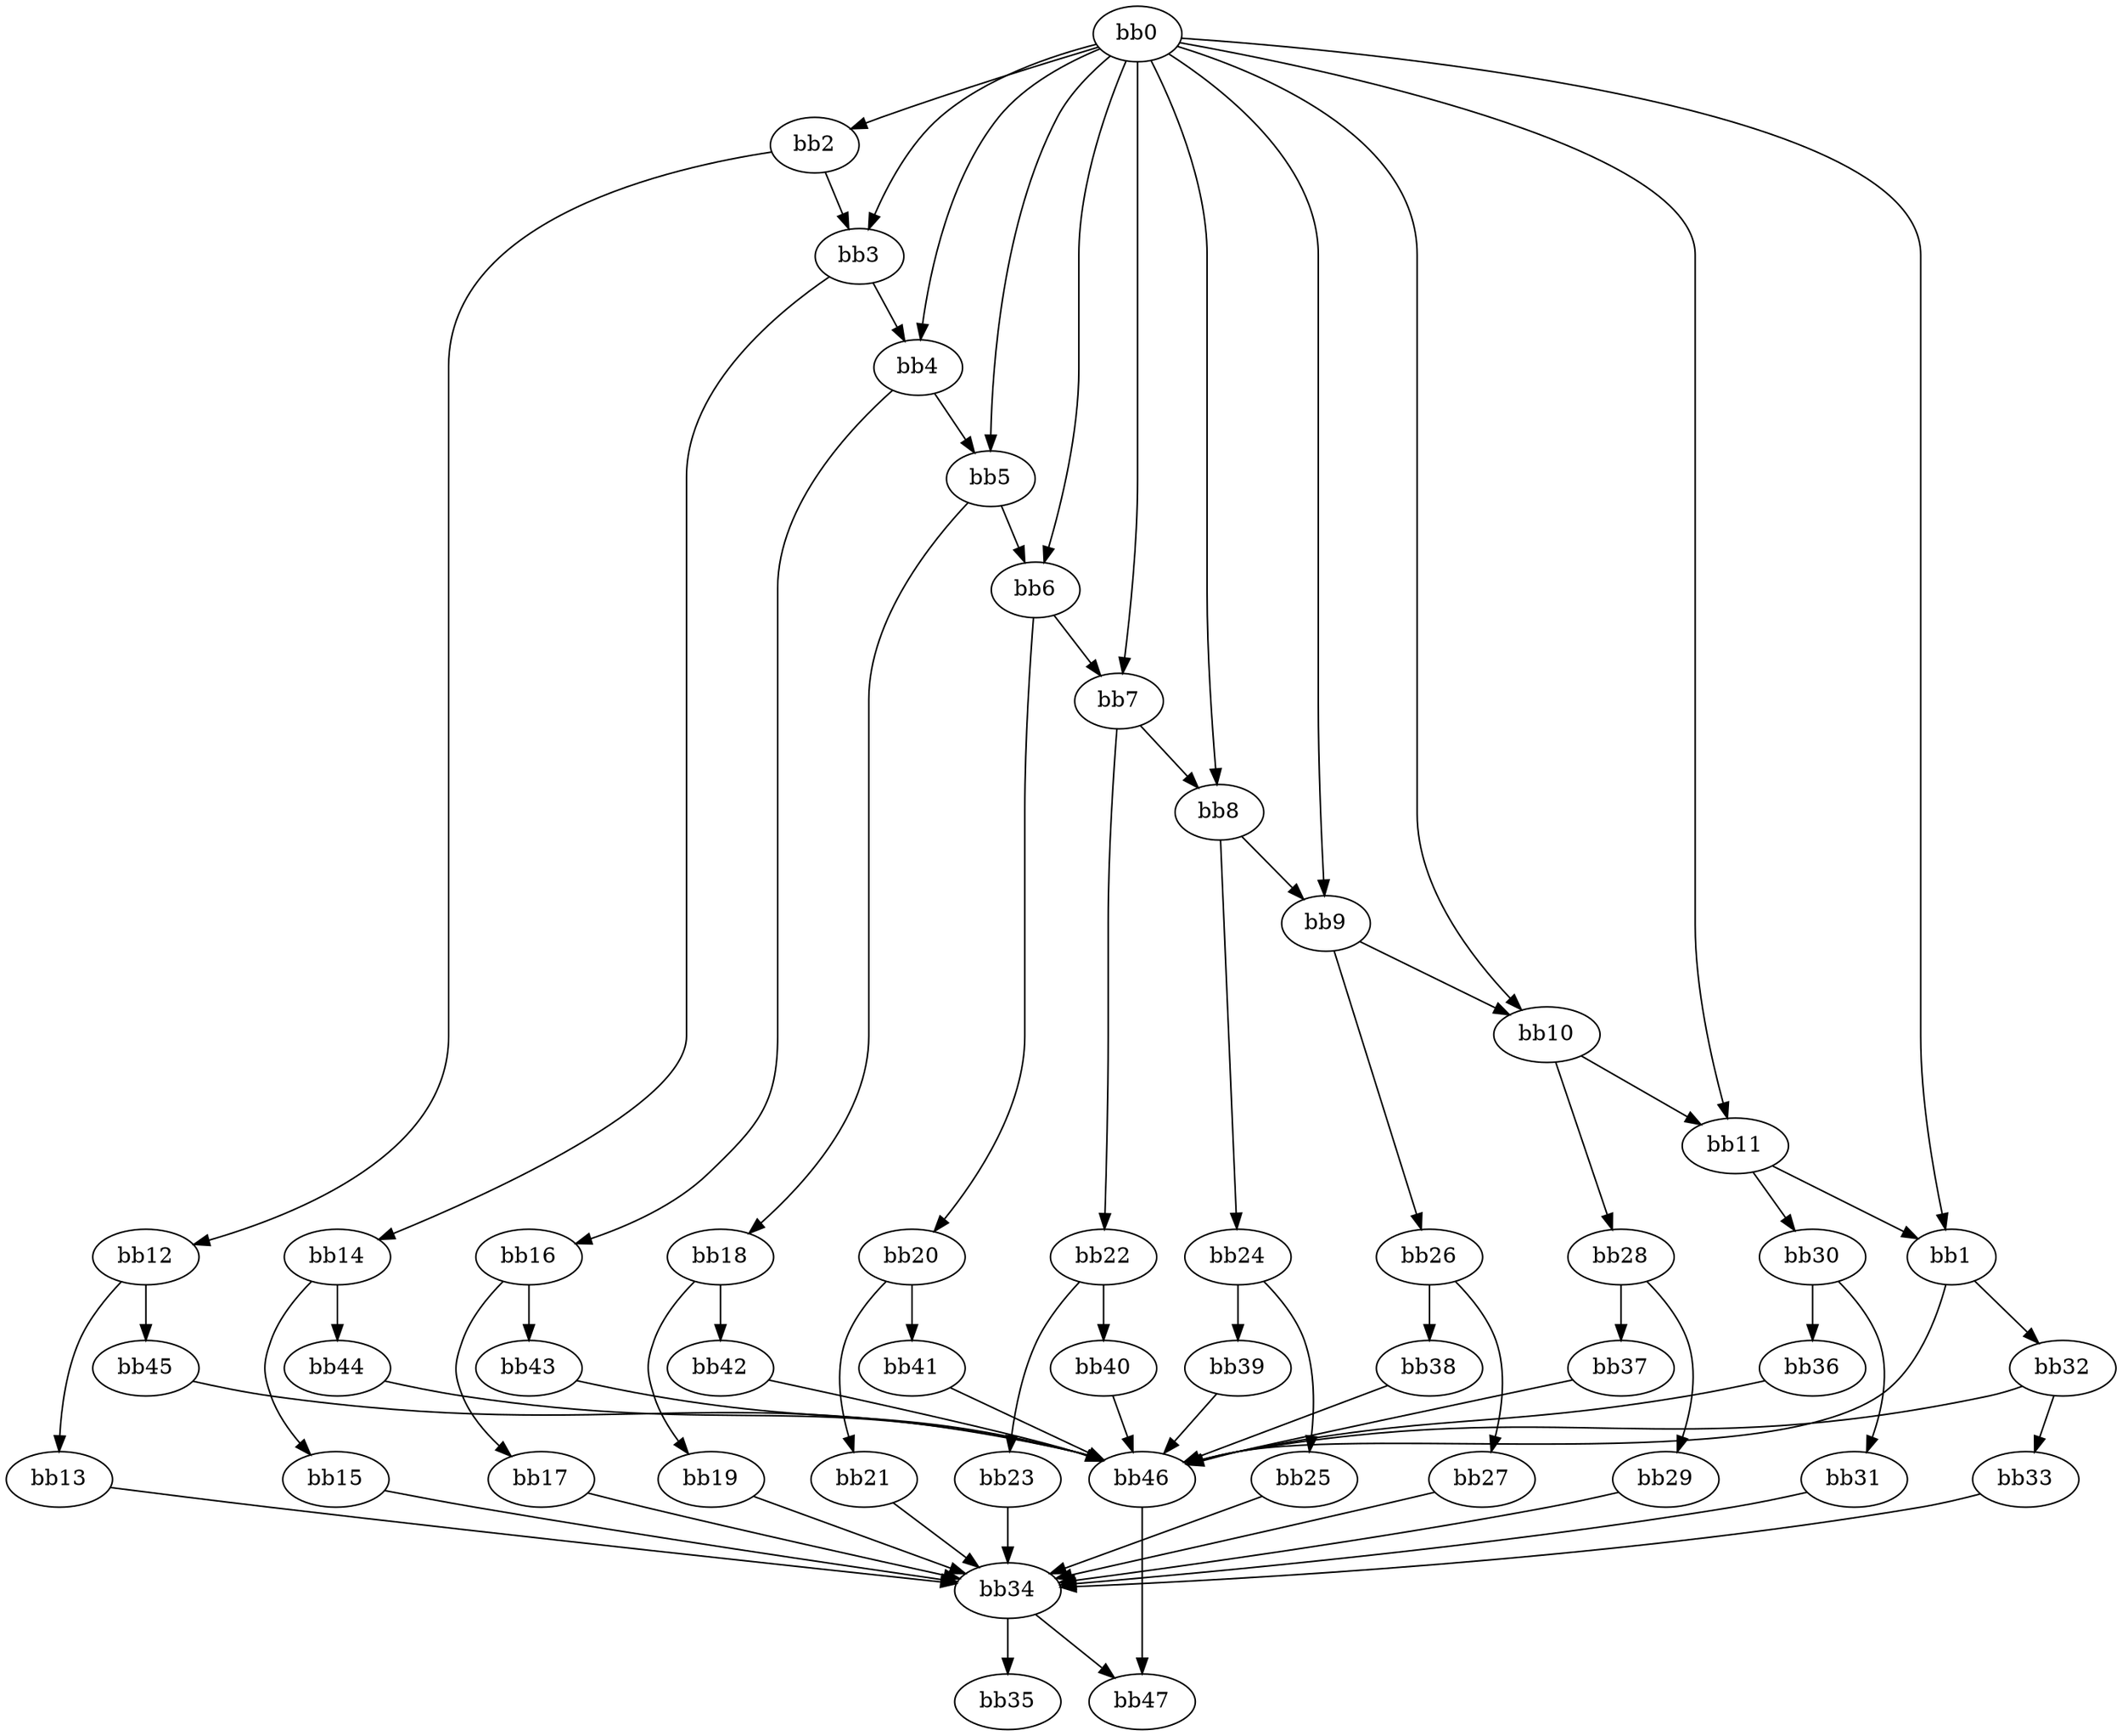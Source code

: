 digraph {
    0 [ label = "bb0\l" ]
    1 [ label = "bb1\l" ]
    2 [ label = "bb2\l" ]
    3 [ label = "bb3\l" ]
    4 [ label = "bb4\l" ]
    5 [ label = "bb5\l" ]
    6 [ label = "bb6\l" ]
    7 [ label = "bb7\l" ]
    8 [ label = "bb8\l" ]
    9 [ label = "bb9\l" ]
    10 [ label = "bb10\l" ]
    11 [ label = "bb11\l" ]
    12 [ label = "bb12\l" ]
    13 [ label = "bb13\l" ]
    14 [ label = "bb14\l" ]
    15 [ label = "bb15\l" ]
    16 [ label = "bb16\l" ]
    17 [ label = "bb17\l" ]
    18 [ label = "bb18\l" ]
    19 [ label = "bb19\l" ]
    20 [ label = "bb20\l" ]
    21 [ label = "bb21\l" ]
    22 [ label = "bb22\l" ]
    23 [ label = "bb23\l" ]
    24 [ label = "bb24\l" ]
    25 [ label = "bb25\l" ]
    26 [ label = "bb26\l" ]
    27 [ label = "bb27\l" ]
    28 [ label = "bb28\l" ]
    29 [ label = "bb29\l" ]
    30 [ label = "bb30\l" ]
    31 [ label = "bb31\l" ]
    32 [ label = "bb32\l" ]
    33 [ label = "bb33\l" ]
    34 [ label = "bb34\l" ]
    35 [ label = "bb35\l" ]
    36 [ label = "bb36\l" ]
    37 [ label = "bb37\l" ]
    38 [ label = "bb38\l" ]
    39 [ label = "bb39\l" ]
    40 [ label = "bb40\l" ]
    41 [ label = "bb41\l" ]
    42 [ label = "bb42\l" ]
    43 [ label = "bb43\l" ]
    44 [ label = "bb44\l" ]
    45 [ label = "bb45\l" ]
    46 [ label = "bb46\l" ]
    47 [ label = "bb47\l" ]
    0 -> 1 [ ]
    0 -> 2 [ ]
    0 -> 3 [ ]
    0 -> 4 [ ]
    0 -> 5 [ ]
    0 -> 6 [ ]
    0 -> 7 [ ]
    0 -> 8 [ ]
    0 -> 9 [ ]
    0 -> 10 [ ]
    0 -> 11 [ ]
    1 -> 32 [ ]
    1 -> 46 [ ]
    2 -> 3 [ ]
    2 -> 12 [ ]
    3 -> 4 [ ]
    3 -> 14 [ ]
    4 -> 5 [ ]
    4 -> 16 [ ]
    5 -> 6 [ ]
    5 -> 18 [ ]
    6 -> 7 [ ]
    6 -> 20 [ ]
    7 -> 8 [ ]
    7 -> 22 [ ]
    8 -> 9 [ ]
    8 -> 24 [ ]
    9 -> 10 [ ]
    9 -> 26 [ ]
    10 -> 11 [ ]
    10 -> 28 [ ]
    11 -> 1 [ ]
    11 -> 30 [ ]
    12 -> 13 [ ]
    12 -> 45 [ ]
    13 -> 34 [ ]
    14 -> 15 [ ]
    14 -> 44 [ ]
    15 -> 34 [ ]
    16 -> 17 [ ]
    16 -> 43 [ ]
    17 -> 34 [ ]
    18 -> 19 [ ]
    18 -> 42 [ ]
    19 -> 34 [ ]
    20 -> 21 [ ]
    20 -> 41 [ ]
    21 -> 34 [ ]
    22 -> 23 [ ]
    22 -> 40 [ ]
    23 -> 34 [ ]
    24 -> 25 [ ]
    24 -> 39 [ ]
    25 -> 34 [ ]
    26 -> 27 [ ]
    26 -> 38 [ ]
    27 -> 34 [ ]
    28 -> 29 [ ]
    28 -> 37 [ ]
    29 -> 34 [ ]
    30 -> 31 [ ]
    30 -> 36 [ ]
    31 -> 34 [ ]
    32 -> 33 [ ]
    32 -> 46 [ ]
    33 -> 34 [ ]
    34 -> 35 [ ]
    34 -> 47 [ ]
    36 -> 46 [ ]
    37 -> 46 [ ]
    38 -> 46 [ ]
    39 -> 46 [ ]
    40 -> 46 [ ]
    41 -> 46 [ ]
    42 -> 46 [ ]
    43 -> 46 [ ]
    44 -> 46 [ ]
    45 -> 46 [ ]
    46 -> 47 [ ]
}

